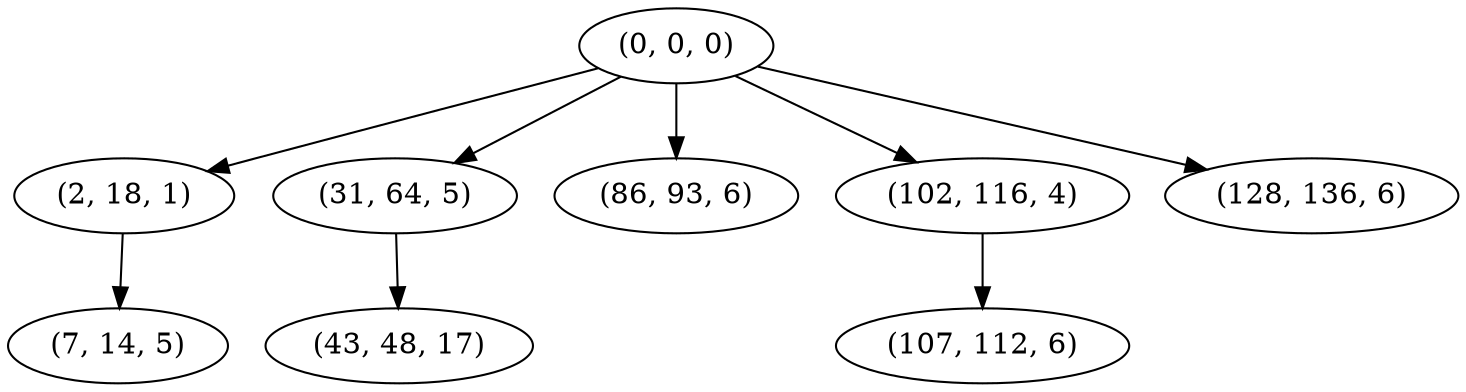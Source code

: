 digraph tree {
    "(0, 0, 0)";
    "(2, 18, 1)";
    "(7, 14, 5)";
    "(31, 64, 5)";
    "(43, 48, 17)";
    "(86, 93, 6)";
    "(102, 116, 4)";
    "(107, 112, 6)";
    "(128, 136, 6)";
    "(0, 0, 0)" -> "(2, 18, 1)";
    "(0, 0, 0)" -> "(31, 64, 5)";
    "(0, 0, 0)" -> "(86, 93, 6)";
    "(0, 0, 0)" -> "(102, 116, 4)";
    "(0, 0, 0)" -> "(128, 136, 6)";
    "(2, 18, 1)" -> "(7, 14, 5)";
    "(31, 64, 5)" -> "(43, 48, 17)";
    "(102, 116, 4)" -> "(107, 112, 6)";
}
